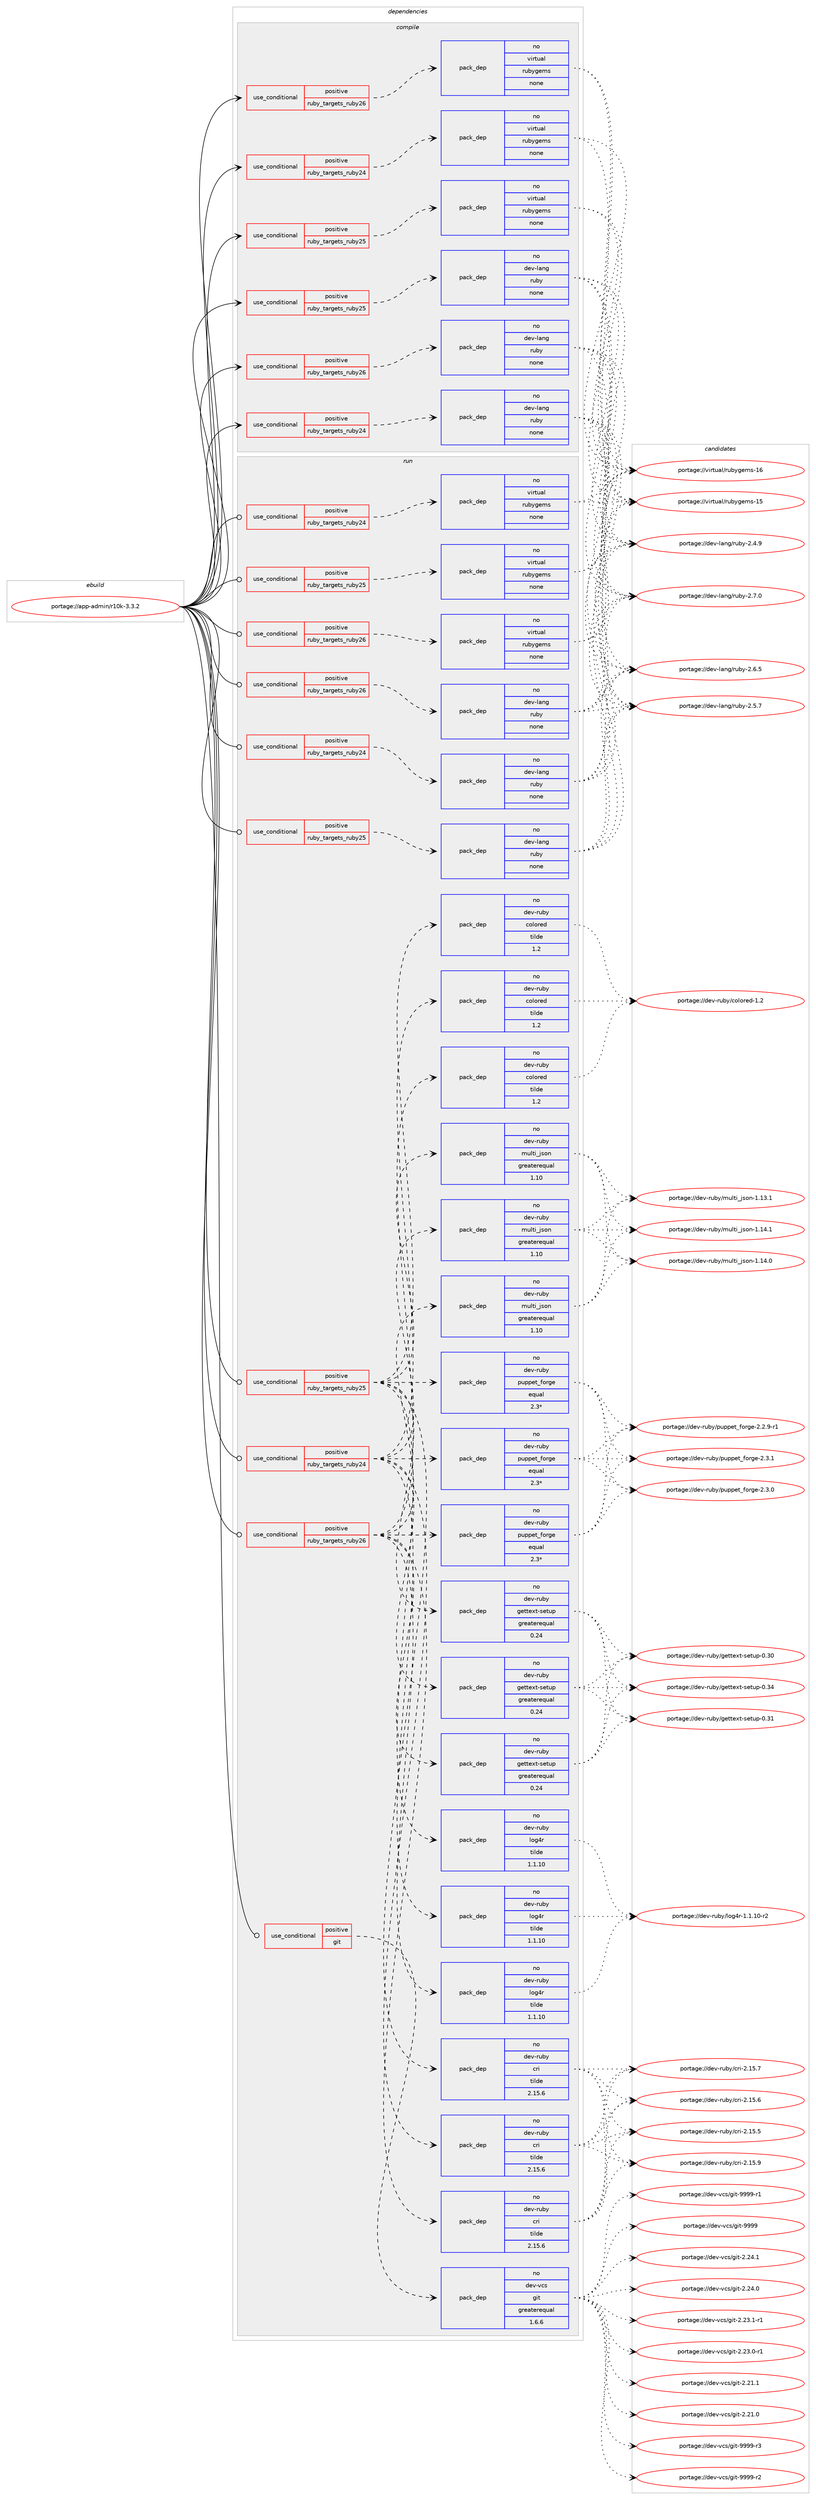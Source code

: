digraph prolog {

# *************
# Graph options
# *************

newrank=true;
concentrate=true;
compound=true;
graph [rankdir=LR,fontname=Helvetica,fontsize=10,ranksep=1.5];#, ranksep=2.5, nodesep=0.2];
edge  [arrowhead=vee];
node  [fontname=Helvetica,fontsize=10];

# **********
# The ebuild
# **********

subgraph cluster_leftcol {
color=gray;
label=<<i>ebuild</i>>;
id [label="portage://app-admin/r10k-3.3.2", color=red, width=4, href="../app-admin/r10k-3.3.2.svg"];
}

# ****************
# The dependencies
# ****************

subgraph cluster_midcol {
color=gray;
label=<<i>dependencies</i>>;
subgraph cluster_compile {
fillcolor="#eeeeee";
style=filled;
label=<<i>compile</i>>;
subgraph cond154391 {
dependency653136 [label=<<TABLE BORDER="0" CELLBORDER="1" CELLSPACING="0" CELLPADDING="4"><TR><TD ROWSPAN="3" CELLPADDING="10">use_conditional</TD></TR><TR><TD>positive</TD></TR><TR><TD>ruby_targets_ruby24</TD></TR></TABLE>>, shape=none, color=red];
subgraph pack490049 {
dependency653137 [label=<<TABLE BORDER="0" CELLBORDER="1" CELLSPACING="0" CELLPADDING="4" WIDTH="220"><TR><TD ROWSPAN="6" CELLPADDING="30">pack_dep</TD></TR><TR><TD WIDTH="110">no</TD></TR><TR><TD>dev-lang</TD></TR><TR><TD>ruby</TD></TR><TR><TD>none</TD></TR><TR><TD></TD></TR></TABLE>>, shape=none, color=blue];
}
dependency653136:e -> dependency653137:w [weight=20,style="dashed",arrowhead="vee"];
}
id:e -> dependency653136:w [weight=20,style="solid",arrowhead="vee"];
subgraph cond154392 {
dependency653138 [label=<<TABLE BORDER="0" CELLBORDER="1" CELLSPACING="0" CELLPADDING="4"><TR><TD ROWSPAN="3" CELLPADDING="10">use_conditional</TD></TR><TR><TD>positive</TD></TR><TR><TD>ruby_targets_ruby24</TD></TR></TABLE>>, shape=none, color=red];
subgraph pack490050 {
dependency653139 [label=<<TABLE BORDER="0" CELLBORDER="1" CELLSPACING="0" CELLPADDING="4" WIDTH="220"><TR><TD ROWSPAN="6" CELLPADDING="30">pack_dep</TD></TR><TR><TD WIDTH="110">no</TD></TR><TR><TD>virtual</TD></TR><TR><TD>rubygems</TD></TR><TR><TD>none</TD></TR><TR><TD></TD></TR></TABLE>>, shape=none, color=blue];
}
dependency653138:e -> dependency653139:w [weight=20,style="dashed",arrowhead="vee"];
}
id:e -> dependency653138:w [weight=20,style="solid",arrowhead="vee"];
subgraph cond154393 {
dependency653140 [label=<<TABLE BORDER="0" CELLBORDER="1" CELLSPACING="0" CELLPADDING="4"><TR><TD ROWSPAN="3" CELLPADDING="10">use_conditional</TD></TR><TR><TD>positive</TD></TR><TR><TD>ruby_targets_ruby25</TD></TR></TABLE>>, shape=none, color=red];
subgraph pack490051 {
dependency653141 [label=<<TABLE BORDER="0" CELLBORDER="1" CELLSPACING="0" CELLPADDING="4" WIDTH="220"><TR><TD ROWSPAN="6" CELLPADDING="30">pack_dep</TD></TR><TR><TD WIDTH="110">no</TD></TR><TR><TD>dev-lang</TD></TR><TR><TD>ruby</TD></TR><TR><TD>none</TD></TR><TR><TD></TD></TR></TABLE>>, shape=none, color=blue];
}
dependency653140:e -> dependency653141:w [weight=20,style="dashed",arrowhead="vee"];
}
id:e -> dependency653140:w [weight=20,style="solid",arrowhead="vee"];
subgraph cond154394 {
dependency653142 [label=<<TABLE BORDER="0" CELLBORDER="1" CELLSPACING="0" CELLPADDING="4"><TR><TD ROWSPAN="3" CELLPADDING="10">use_conditional</TD></TR><TR><TD>positive</TD></TR><TR><TD>ruby_targets_ruby25</TD></TR></TABLE>>, shape=none, color=red];
subgraph pack490052 {
dependency653143 [label=<<TABLE BORDER="0" CELLBORDER="1" CELLSPACING="0" CELLPADDING="4" WIDTH="220"><TR><TD ROWSPAN="6" CELLPADDING="30">pack_dep</TD></TR><TR><TD WIDTH="110">no</TD></TR><TR><TD>virtual</TD></TR><TR><TD>rubygems</TD></TR><TR><TD>none</TD></TR><TR><TD></TD></TR></TABLE>>, shape=none, color=blue];
}
dependency653142:e -> dependency653143:w [weight=20,style="dashed",arrowhead="vee"];
}
id:e -> dependency653142:w [weight=20,style="solid",arrowhead="vee"];
subgraph cond154395 {
dependency653144 [label=<<TABLE BORDER="0" CELLBORDER="1" CELLSPACING="0" CELLPADDING="4"><TR><TD ROWSPAN="3" CELLPADDING="10">use_conditional</TD></TR><TR><TD>positive</TD></TR><TR><TD>ruby_targets_ruby26</TD></TR></TABLE>>, shape=none, color=red];
subgraph pack490053 {
dependency653145 [label=<<TABLE BORDER="0" CELLBORDER="1" CELLSPACING="0" CELLPADDING="4" WIDTH="220"><TR><TD ROWSPAN="6" CELLPADDING="30">pack_dep</TD></TR><TR><TD WIDTH="110">no</TD></TR><TR><TD>dev-lang</TD></TR><TR><TD>ruby</TD></TR><TR><TD>none</TD></TR><TR><TD></TD></TR></TABLE>>, shape=none, color=blue];
}
dependency653144:e -> dependency653145:w [weight=20,style="dashed",arrowhead="vee"];
}
id:e -> dependency653144:w [weight=20,style="solid",arrowhead="vee"];
subgraph cond154396 {
dependency653146 [label=<<TABLE BORDER="0" CELLBORDER="1" CELLSPACING="0" CELLPADDING="4"><TR><TD ROWSPAN="3" CELLPADDING="10">use_conditional</TD></TR><TR><TD>positive</TD></TR><TR><TD>ruby_targets_ruby26</TD></TR></TABLE>>, shape=none, color=red];
subgraph pack490054 {
dependency653147 [label=<<TABLE BORDER="0" CELLBORDER="1" CELLSPACING="0" CELLPADDING="4" WIDTH="220"><TR><TD ROWSPAN="6" CELLPADDING="30">pack_dep</TD></TR><TR><TD WIDTH="110">no</TD></TR><TR><TD>virtual</TD></TR><TR><TD>rubygems</TD></TR><TR><TD>none</TD></TR><TR><TD></TD></TR></TABLE>>, shape=none, color=blue];
}
dependency653146:e -> dependency653147:w [weight=20,style="dashed",arrowhead="vee"];
}
id:e -> dependency653146:w [weight=20,style="solid",arrowhead="vee"];
}
subgraph cluster_compileandrun {
fillcolor="#eeeeee";
style=filled;
label=<<i>compile and run</i>>;
}
subgraph cluster_run {
fillcolor="#eeeeee";
style=filled;
label=<<i>run</i>>;
subgraph cond154397 {
dependency653148 [label=<<TABLE BORDER="0" CELLBORDER="1" CELLSPACING="0" CELLPADDING="4"><TR><TD ROWSPAN="3" CELLPADDING="10">use_conditional</TD></TR><TR><TD>positive</TD></TR><TR><TD>git</TD></TR></TABLE>>, shape=none, color=red];
subgraph pack490055 {
dependency653149 [label=<<TABLE BORDER="0" CELLBORDER="1" CELLSPACING="0" CELLPADDING="4" WIDTH="220"><TR><TD ROWSPAN="6" CELLPADDING="30">pack_dep</TD></TR><TR><TD WIDTH="110">no</TD></TR><TR><TD>dev-vcs</TD></TR><TR><TD>git</TD></TR><TR><TD>greaterequal</TD></TR><TR><TD>1.6.6</TD></TR></TABLE>>, shape=none, color=blue];
}
dependency653148:e -> dependency653149:w [weight=20,style="dashed",arrowhead="vee"];
}
id:e -> dependency653148:w [weight=20,style="solid",arrowhead="odot"];
subgraph cond154398 {
dependency653150 [label=<<TABLE BORDER="0" CELLBORDER="1" CELLSPACING="0" CELLPADDING="4"><TR><TD ROWSPAN="3" CELLPADDING="10">use_conditional</TD></TR><TR><TD>positive</TD></TR><TR><TD>ruby_targets_ruby24</TD></TR></TABLE>>, shape=none, color=red];
subgraph pack490056 {
dependency653151 [label=<<TABLE BORDER="0" CELLBORDER="1" CELLSPACING="0" CELLPADDING="4" WIDTH="220"><TR><TD ROWSPAN="6" CELLPADDING="30">pack_dep</TD></TR><TR><TD WIDTH="110">no</TD></TR><TR><TD>dev-lang</TD></TR><TR><TD>ruby</TD></TR><TR><TD>none</TD></TR><TR><TD></TD></TR></TABLE>>, shape=none, color=blue];
}
dependency653150:e -> dependency653151:w [weight=20,style="dashed",arrowhead="vee"];
}
id:e -> dependency653150:w [weight=20,style="solid",arrowhead="odot"];
subgraph cond154399 {
dependency653152 [label=<<TABLE BORDER="0" CELLBORDER="1" CELLSPACING="0" CELLPADDING="4"><TR><TD ROWSPAN="3" CELLPADDING="10">use_conditional</TD></TR><TR><TD>positive</TD></TR><TR><TD>ruby_targets_ruby24</TD></TR></TABLE>>, shape=none, color=red];
subgraph pack490057 {
dependency653153 [label=<<TABLE BORDER="0" CELLBORDER="1" CELLSPACING="0" CELLPADDING="4" WIDTH="220"><TR><TD ROWSPAN="6" CELLPADDING="30">pack_dep</TD></TR><TR><TD WIDTH="110">no</TD></TR><TR><TD>dev-ruby</TD></TR><TR><TD>colored</TD></TR><TR><TD>tilde</TD></TR><TR><TD>1.2</TD></TR></TABLE>>, shape=none, color=blue];
}
dependency653152:e -> dependency653153:w [weight=20,style="dashed",arrowhead="vee"];
subgraph pack490058 {
dependency653154 [label=<<TABLE BORDER="0" CELLBORDER="1" CELLSPACING="0" CELLPADDING="4" WIDTH="220"><TR><TD ROWSPAN="6" CELLPADDING="30">pack_dep</TD></TR><TR><TD WIDTH="110">no</TD></TR><TR><TD>dev-ruby</TD></TR><TR><TD>cri</TD></TR><TR><TD>tilde</TD></TR><TR><TD>2.15.6</TD></TR></TABLE>>, shape=none, color=blue];
}
dependency653152:e -> dependency653154:w [weight=20,style="dashed",arrowhead="vee"];
subgraph pack490059 {
dependency653155 [label=<<TABLE BORDER="0" CELLBORDER="1" CELLSPACING="0" CELLPADDING="4" WIDTH="220"><TR><TD ROWSPAN="6" CELLPADDING="30">pack_dep</TD></TR><TR><TD WIDTH="110">no</TD></TR><TR><TD>dev-ruby</TD></TR><TR><TD>gettext-setup</TD></TR><TR><TD>greaterequal</TD></TR><TR><TD>0.24</TD></TR></TABLE>>, shape=none, color=blue];
}
dependency653152:e -> dependency653155:w [weight=20,style="dashed",arrowhead="vee"];
subgraph pack490060 {
dependency653156 [label=<<TABLE BORDER="0" CELLBORDER="1" CELLSPACING="0" CELLPADDING="4" WIDTH="220"><TR><TD ROWSPAN="6" CELLPADDING="30">pack_dep</TD></TR><TR><TD WIDTH="110">no</TD></TR><TR><TD>dev-ruby</TD></TR><TR><TD>log4r</TD></TR><TR><TD>tilde</TD></TR><TR><TD>1.1.10</TD></TR></TABLE>>, shape=none, color=blue];
}
dependency653152:e -> dependency653156:w [weight=20,style="dashed",arrowhead="vee"];
subgraph pack490061 {
dependency653157 [label=<<TABLE BORDER="0" CELLBORDER="1" CELLSPACING="0" CELLPADDING="4" WIDTH="220"><TR><TD ROWSPAN="6" CELLPADDING="30">pack_dep</TD></TR><TR><TD WIDTH="110">no</TD></TR><TR><TD>dev-ruby</TD></TR><TR><TD>multi_json</TD></TR><TR><TD>greaterequal</TD></TR><TR><TD>1.10</TD></TR></TABLE>>, shape=none, color=blue];
}
dependency653152:e -> dependency653157:w [weight=20,style="dashed",arrowhead="vee"];
subgraph pack490062 {
dependency653158 [label=<<TABLE BORDER="0" CELLBORDER="1" CELLSPACING="0" CELLPADDING="4" WIDTH="220"><TR><TD ROWSPAN="6" CELLPADDING="30">pack_dep</TD></TR><TR><TD WIDTH="110">no</TD></TR><TR><TD>dev-ruby</TD></TR><TR><TD>puppet_forge</TD></TR><TR><TD>equal</TD></TR><TR><TD>2.3*</TD></TR></TABLE>>, shape=none, color=blue];
}
dependency653152:e -> dependency653158:w [weight=20,style="dashed",arrowhead="vee"];
}
id:e -> dependency653152:w [weight=20,style="solid",arrowhead="odot"];
subgraph cond154400 {
dependency653159 [label=<<TABLE BORDER="0" CELLBORDER="1" CELLSPACING="0" CELLPADDING="4"><TR><TD ROWSPAN="3" CELLPADDING="10">use_conditional</TD></TR><TR><TD>positive</TD></TR><TR><TD>ruby_targets_ruby24</TD></TR></TABLE>>, shape=none, color=red];
subgraph pack490063 {
dependency653160 [label=<<TABLE BORDER="0" CELLBORDER="1" CELLSPACING="0" CELLPADDING="4" WIDTH="220"><TR><TD ROWSPAN="6" CELLPADDING="30">pack_dep</TD></TR><TR><TD WIDTH="110">no</TD></TR><TR><TD>virtual</TD></TR><TR><TD>rubygems</TD></TR><TR><TD>none</TD></TR><TR><TD></TD></TR></TABLE>>, shape=none, color=blue];
}
dependency653159:e -> dependency653160:w [weight=20,style="dashed",arrowhead="vee"];
}
id:e -> dependency653159:w [weight=20,style="solid",arrowhead="odot"];
subgraph cond154401 {
dependency653161 [label=<<TABLE BORDER="0" CELLBORDER="1" CELLSPACING="0" CELLPADDING="4"><TR><TD ROWSPAN="3" CELLPADDING="10">use_conditional</TD></TR><TR><TD>positive</TD></TR><TR><TD>ruby_targets_ruby25</TD></TR></TABLE>>, shape=none, color=red];
subgraph pack490064 {
dependency653162 [label=<<TABLE BORDER="0" CELLBORDER="1" CELLSPACING="0" CELLPADDING="4" WIDTH="220"><TR><TD ROWSPAN="6" CELLPADDING="30">pack_dep</TD></TR><TR><TD WIDTH="110">no</TD></TR><TR><TD>dev-lang</TD></TR><TR><TD>ruby</TD></TR><TR><TD>none</TD></TR><TR><TD></TD></TR></TABLE>>, shape=none, color=blue];
}
dependency653161:e -> dependency653162:w [weight=20,style="dashed",arrowhead="vee"];
}
id:e -> dependency653161:w [weight=20,style="solid",arrowhead="odot"];
subgraph cond154402 {
dependency653163 [label=<<TABLE BORDER="0" CELLBORDER="1" CELLSPACING="0" CELLPADDING="4"><TR><TD ROWSPAN="3" CELLPADDING="10">use_conditional</TD></TR><TR><TD>positive</TD></TR><TR><TD>ruby_targets_ruby25</TD></TR></TABLE>>, shape=none, color=red];
subgraph pack490065 {
dependency653164 [label=<<TABLE BORDER="0" CELLBORDER="1" CELLSPACING="0" CELLPADDING="4" WIDTH="220"><TR><TD ROWSPAN="6" CELLPADDING="30">pack_dep</TD></TR><TR><TD WIDTH="110">no</TD></TR><TR><TD>dev-ruby</TD></TR><TR><TD>colored</TD></TR><TR><TD>tilde</TD></TR><TR><TD>1.2</TD></TR></TABLE>>, shape=none, color=blue];
}
dependency653163:e -> dependency653164:w [weight=20,style="dashed",arrowhead="vee"];
subgraph pack490066 {
dependency653165 [label=<<TABLE BORDER="0" CELLBORDER="1" CELLSPACING="0" CELLPADDING="4" WIDTH="220"><TR><TD ROWSPAN="6" CELLPADDING="30">pack_dep</TD></TR><TR><TD WIDTH="110">no</TD></TR><TR><TD>dev-ruby</TD></TR><TR><TD>cri</TD></TR><TR><TD>tilde</TD></TR><TR><TD>2.15.6</TD></TR></TABLE>>, shape=none, color=blue];
}
dependency653163:e -> dependency653165:w [weight=20,style="dashed",arrowhead="vee"];
subgraph pack490067 {
dependency653166 [label=<<TABLE BORDER="0" CELLBORDER="1" CELLSPACING="0" CELLPADDING="4" WIDTH="220"><TR><TD ROWSPAN="6" CELLPADDING="30">pack_dep</TD></TR><TR><TD WIDTH="110">no</TD></TR><TR><TD>dev-ruby</TD></TR><TR><TD>gettext-setup</TD></TR><TR><TD>greaterequal</TD></TR><TR><TD>0.24</TD></TR></TABLE>>, shape=none, color=blue];
}
dependency653163:e -> dependency653166:w [weight=20,style="dashed",arrowhead="vee"];
subgraph pack490068 {
dependency653167 [label=<<TABLE BORDER="0" CELLBORDER="1" CELLSPACING="0" CELLPADDING="4" WIDTH="220"><TR><TD ROWSPAN="6" CELLPADDING="30">pack_dep</TD></TR><TR><TD WIDTH="110">no</TD></TR><TR><TD>dev-ruby</TD></TR><TR><TD>log4r</TD></TR><TR><TD>tilde</TD></TR><TR><TD>1.1.10</TD></TR></TABLE>>, shape=none, color=blue];
}
dependency653163:e -> dependency653167:w [weight=20,style="dashed",arrowhead="vee"];
subgraph pack490069 {
dependency653168 [label=<<TABLE BORDER="0" CELLBORDER="1" CELLSPACING="0" CELLPADDING="4" WIDTH="220"><TR><TD ROWSPAN="6" CELLPADDING="30">pack_dep</TD></TR><TR><TD WIDTH="110">no</TD></TR><TR><TD>dev-ruby</TD></TR><TR><TD>multi_json</TD></TR><TR><TD>greaterequal</TD></TR><TR><TD>1.10</TD></TR></TABLE>>, shape=none, color=blue];
}
dependency653163:e -> dependency653168:w [weight=20,style="dashed",arrowhead="vee"];
subgraph pack490070 {
dependency653169 [label=<<TABLE BORDER="0" CELLBORDER="1" CELLSPACING="0" CELLPADDING="4" WIDTH="220"><TR><TD ROWSPAN="6" CELLPADDING="30">pack_dep</TD></TR><TR><TD WIDTH="110">no</TD></TR><TR><TD>dev-ruby</TD></TR><TR><TD>puppet_forge</TD></TR><TR><TD>equal</TD></TR><TR><TD>2.3*</TD></TR></TABLE>>, shape=none, color=blue];
}
dependency653163:e -> dependency653169:w [weight=20,style="dashed",arrowhead="vee"];
}
id:e -> dependency653163:w [weight=20,style="solid",arrowhead="odot"];
subgraph cond154403 {
dependency653170 [label=<<TABLE BORDER="0" CELLBORDER="1" CELLSPACING="0" CELLPADDING="4"><TR><TD ROWSPAN="3" CELLPADDING="10">use_conditional</TD></TR><TR><TD>positive</TD></TR><TR><TD>ruby_targets_ruby25</TD></TR></TABLE>>, shape=none, color=red];
subgraph pack490071 {
dependency653171 [label=<<TABLE BORDER="0" CELLBORDER="1" CELLSPACING="0" CELLPADDING="4" WIDTH="220"><TR><TD ROWSPAN="6" CELLPADDING="30">pack_dep</TD></TR><TR><TD WIDTH="110">no</TD></TR><TR><TD>virtual</TD></TR><TR><TD>rubygems</TD></TR><TR><TD>none</TD></TR><TR><TD></TD></TR></TABLE>>, shape=none, color=blue];
}
dependency653170:e -> dependency653171:w [weight=20,style="dashed",arrowhead="vee"];
}
id:e -> dependency653170:w [weight=20,style="solid",arrowhead="odot"];
subgraph cond154404 {
dependency653172 [label=<<TABLE BORDER="0" CELLBORDER="1" CELLSPACING="0" CELLPADDING="4"><TR><TD ROWSPAN="3" CELLPADDING="10">use_conditional</TD></TR><TR><TD>positive</TD></TR><TR><TD>ruby_targets_ruby26</TD></TR></TABLE>>, shape=none, color=red];
subgraph pack490072 {
dependency653173 [label=<<TABLE BORDER="0" CELLBORDER="1" CELLSPACING="0" CELLPADDING="4" WIDTH="220"><TR><TD ROWSPAN="6" CELLPADDING="30">pack_dep</TD></TR><TR><TD WIDTH="110">no</TD></TR><TR><TD>dev-lang</TD></TR><TR><TD>ruby</TD></TR><TR><TD>none</TD></TR><TR><TD></TD></TR></TABLE>>, shape=none, color=blue];
}
dependency653172:e -> dependency653173:w [weight=20,style="dashed",arrowhead="vee"];
}
id:e -> dependency653172:w [weight=20,style="solid",arrowhead="odot"];
subgraph cond154405 {
dependency653174 [label=<<TABLE BORDER="0" CELLBORDER="1" CELLSPACING="0" CELLPADDING="4"><TR><TD ROWSPAN="3" CELLPADDING="10">use_conditional</TD></TR><TR><TD>positive</TD></TR><TR><TD>ruby_targets_ruby26</TD></TR></TABLE>>, shape=none, color=red];
subgraph pack490073 {
dependency653175 [label=<<TABLE BORDER="0" CELLBORDER="1" CELLSPACING="0" CELLPADDING="4" WIDTH="220"><TR><TD ROWSPAN="6" CELLPADDING="30">pack_dep</TD></TR><TR><TD WIDTH="110">no</TD></TR><TR><TD>dev-ruby</TD></TR><TR><TD>colored</TD></TR><TR><TD>tilde</TD></TR><TR><TD>1.2</TD></TR></TABLE>>, shape=none, color=blue];
}
dependency653174:e -> dependency653175:w [weight=20,style="dashed",arrowhead="vee"];
subgraph pack490074 {
dependency653176 [label=<<TABLE BORDER="0" CELLBORDER="1" CELLSPACING="0" CELLPADDING="4" WIDTH="220"><TR><TD ROWSPAN="6" CELLPADDING="30">pack_dep</TD></TR><TR><TD WIDTH="110">no</TD></TR><TR><TD>dev-ruby</TD></TR><TR><TD>cri</TD></TR><TR><TD>tilde</TD></TR><TR><TD>2.15.6</TD></TR></TABLE>>, shape=none, color=blue];
}
dependency653174:e -> dependency653176:w [weight=20,style="dashed",arrowhead="vee"];
subgraph pack490075 {
dependency653177 [label=<<TABLE BORDER="0" CELLBORDER="1" CELLSPACING="0" CELLPADDING="4" WIDTH="220"><TR><TD ROWSPAN="6" CELLPADDING="30">pack_dep</TD></TR><TR><TD WIDTH="110">no</TD></TR><TR><TD>dev-ruby</TD></TR><TR><TD>gettext-setup</TD></TR><TR><TD>greaterequal</TD></TR><TR><TD>0.24</TD></TR></TABLE>>, shape=none, color=blue];
}
dependency653174:e -> dependency653177:w [weight=20,style="dashed",arrowhead="vee"];
subgraph pack490076 {
dependency653178 [label=<<TABLE BORDER="0" CELLBORDER="1" CELLSPACING="0" CELLPADDING="4" WIDTH="220"><TR><TD ROWSPAN="6" CELLPADDING="30">pack_dep</TD></TR><TR><TD WIDTH="110">no</TD></TR><TR><TD>dev-ruby</TD></TR><TR><TD>log4r</TD></TR><TR><TD>tilde</TD></TR><TR><TD>1.1.10</TD></TR></TABLE>>, shape=none, color=blue];
}
dependency653174:e -> dependency653178:w [weight=20,style="dashed",arrowhead="vee"];
subgraph pack490077 {
dependency653179 [label=<<TABLE BORDER="0" CELLBORDER="1" CELLSPACING="0" CELLPADDING="4" WIDTH="220"><TR><TD ROWSPAN="6" CELLPADDING="30">pack_dep</TD></TR><TR><TD WIDTH="110">no</TD></TR><TR><TD>dev-ruby</TD></TR><TR><TD>multi_json</TD></TR><TR><TD>greaterequal</TD></TR><TR><TD>1.10</TD></TR></TABLE>>, shape=none, color=blue];
}
dependency653174:e -> dependency653179:w [weight=20,style="dashed",arrowhead="vee"];
subgraph pack490078 {
dependency653180 [label=<<TABLE BORDER="0" CELLBORDER="1" CELLSPACING="0" CELLPADDING="4" WIDTH="220"><TR><TD ROWSPAN="6" CELLPADDING="30">pack_dep</TD></TR><TR><TD WIDTH="110">no</TD></TR><TR><TD>dev-ruby</TD></TR><TR><TD>puppet_forge</TD></TR><TR><TD>equal</TD></TR><TR><TD>2.3*</TD></TR></TABLE>>, shape=none, color=blue];
}
dependency653174:e -> dependency653180:w [weight=20,style="dashed",arrowhead="vee"];
}
id:e -> dependency653174:w [weight=20,style="solid",arrowhead="odot"];
subgraph cond154406 {
dependency653181 [label=<<TABLE BORDER="0" CELLBORDER="1" CELLSPACING="0" CELLPADDING="4"><TR><TD ROWSPAN="3" CELLPADDING="10">use_conditional</TD></TR><TR><TD>positive</TD></TR><TR><TD>ruby_targets_ruby26</TD></TR></TABLE>>, shape=none, color=red];
subgraph pack490079 {
dependency653182 [label=<<TABLE BORDER="0" CELLBORDER="1" CELLSPACING="0" CELLPADDING="4" WIDTH="220"><TR><TD ROWSPAN="6" CELLPADDING="30">pack_dep</TD></TR><TR><TD WIDTH="110">no</TD></TR><TR><TD>virtual</TD></TR><TR><TD>rubygems</TD></TR><TR><TD>none</TD></TR><TR><TD></TD></TR></TABLE>>, shape=none, color=blue];
}
dependency653181:e -> dependency653182:w [weight=20,style="dashed",arrowhead="vee"];
}
id:e -> dependency653181:w [weight=20,style="solid",arrowhead="odot"];
}
}

# **************
# The candidates
# **************

subgraph cluster_choices {
rank=same;
color=gray;
label=<<i>candidates</i>>;

subgraph choice490049 {
color=black;
nodesep=1;
choice10010111845108971101034711411798121455046554648 [label="portage://dev-lang/ruby-2.7.0", color=red, width=4,href="../dev-lang/ruby-2.7.0.svg"];
choice10010111845108971101034711411798121455046544653 [label="portage://dev-lang/ruby-2.6.5", color=red, width=4,href="../dev-lang/ruby-2.6.5.svg"];
choice10010111845108971101034711411798121455046534655 [label="portage://dev-lang/ruby-2.5.7", color=red, width=4,href="../dev-lang/ruby-2.5.7.svg"];
choice10010111845108971101034711411798121455046524657 [label="portage://dev-lang/ruby-2.4.9", color=red, width=4,href="../dev-lang/ruby-2.4.9.svg"];
dependency653137:e -> choice10010111845108971101034711411798121455046554648:w [style=dotted,weight="100"];
dependency653137:e -> choice10010111845108971101034711411798121455046544653:w [style=dotted,weight="100"];
dependency653137:e -> choice10010111845108971101034711411798121455046534655:w [style=dotted,weight="100"];
dependency653137:e -> choice10010111845108971101034711411798121455046524657:w [style=dotted,weight="100"];
}
subgraph choice490050 {
color=black;
nodesep=1;
choice118105114116117971084711411798121103101109115454954 [label="portage://virtual/rubygems-16", color=red, width=4,href="../virtual/rubygems-16.svg"];
choice118105114116117971084711411798121103101109115454953 [label="portage://virtual/rubygems-15", color=red, width=4,href="../virtual/rubygems-15.svg"];
dependency653139:e -> choice118105114116117971084711411798121103101109115454954:w [style=dotted,weight="100"];
dependency653139:e -> choice118105114116117971084711411798121103101109115454953:w [style=dotted,weight="100"];
}
subgraph choice490051 {
color=black;
nodesep=1;
choice10010111845108971101034711411798121455046554648 [label="portage://dev-lang/ruby-2.7.0", color=red, width=4,href="../dev-lang/ruby-2.7.0.svg"];
choice10010111845108971101034711411798121455046544653 [label="portage://dev-lang/ruby-2.6.5", color=red, width=4,href="../dev-lang/ruby-2.6.5.svg"];
choice10010111845108971101034711411798121455046534655 [label="portage://dev-lang/ruby-2.5.7", color=red, width=4,href="../dev-lang/ruby-2.5.7.svg"];
choice10010111845108971101034711411798121455046524657 [label="portage://dev-lang/ruby-2.4.9", color=red, width=4,href="../dev-lang/ruby-2.4.9.svg"];
dependency653141:e -> choice10010111845108971101034711411798121455046554648:w [style=dotted,weight="100"];
dependency653141:e -> choice10010111845108971101034711411798121455046544653:w [style=dotted,weight="100"];
dependency653141:e -> choice10010111845108971101034711411798121455046534655:w [style=dotted,weight="100"];
dependency653141:e -> choice10010111845108971101034711411798121455046524657:w [style=dotted,weight="100"];
}
subgraph choice490052 {
color=black;
nodesep=1;
choice118105114116117971084711411798121103101109115454954 [label="portage://virtual/rubygems-16", color=red, width=4,href="../virtual/rubygems-16.svg"];
choice118105114116117971084711411798121103101109115454953 [label="portage://virtual/rubygems-15", color=red, width=4,href="../virtual/rubygems-15.svg"];
dependency653143:e -> choice118105114116117971084711411798121103101109115454954:w [style=dotted,weight="100"];
dependency653143:e -> choice118105114116117971084711411798121103101109115454953:w [style=dotted,weight="100"];
}
subgraph choice490053 {
color=black;
nodesep=1;
choice10010111845108971101034711411798121455046554648 [label="portage://dev-lang/ruby-2.7.0", color=red, width=4,href="../dev-lang/ruby-2.7.0.svg"];
choice10010111845108971101034711411798121455046544653 [label="portage://dev-lang/ruby-2.6.5", color=red, width=4,href="../dev-lang/ruby-2.6.5.svg"];
choice10010111845108971101034711411798121455046534655 [label="portage://dev-lang/ruby-2.5.7", color=red, width=4,href="../dev-lang/ruby-2.5.7.svg"];
choice10010111845108971101034711411798121455046524657 [label="portage://dev-lang/ruby-2.4.9", color=red, width=4,href="../dev-lang/ruby-2.4.9.svg"];
dependency653145:e -> choice10010111845108971101034711411798121455046554648:w [style=dotted,weight="100"];
dependency653145:e -> choice10010111845108971101034711411798121455046544653:w [style=dotted,weight="100"];
dependency653145:e -> choice10010111845108971101034711411798121455046534655:w [style=dotted,weight="100"];
dependency653145:e -> choice10010111845108971101034711411798121455046524657:w [style=dotted,weight="100"];
}
subgraph choice490054 {
color=black;
nodesep=1;
choice118105114116117971084711411798121103101109115454954 [label="portage://virtual/rubygems-16", color=red, width=4,href="../virtual/rubygems-16.svg"];
choice118105114116117971084711411798121103101109115454953 [label="portage://virtual/rubygems-15", color=red, width=4,href="../virtual/rubygems-15.svg"];
dependency653147:e -> choice118105114116117971084711411798121103101109115454954:w [style=dotted,weight="100"];
dependency653147:e -> choice118105114116117971084711411798121103101109115454953:w [style=dotted,weight="100"];
}
subgraph choice490055 {
color=black;
nodesep=1;
choice10010111845118991154710310511645575757574511451 [label="portage://dev-vcs/git-9999-r3", color=red, width=4,href="../dev-vcs/git-9999-r3.svg"];
choice10010111845118991154710310511645575757574511450 [label="portage://dev-vcs/git-9999-r2", color=red, width=4,href="../dev-vcs/git-9999-r2.svg"];
choice10010111845118991154710310511645575757574511449 [label="portage://dev-vcs/git-9999-r1", color=red, width=4,href="../dev-vcs/git-9999-r1.svg"];
choice1001011184511899115471031051164557575757 [label="portage://dev-vcs/git-9999", color=red, width=4,href="../dev-vcs/git-9999.svg"];
choice10010111845118991154710310511645504650524649 [label="portage://dev-vcs/git-2.24.1", color=red, width=4,href="../dev-vcs/git-2.24.1.svg"];
choice10010111845118991154710310511645504650524648 [label="portage://dev-vcs/git-2.24.0", color=red, width=4,href="../dev-vcs/git-2.24.0.svg"];
choice100101118451189911547103105116455046505146494511449 [label="portage://dev-vcs/git-2.23.1-r1", color=red, width=4,href="../dev-vcs/git-2.23.1-r1.svg"];
choice100101118451189911547103105116455046505146484511449 [label="portage://dev-vcs/git-2.23.0-r1", color=red, width=4,href="../dev-vcs/git-2.23.0-r1.svg"];
choice10010111845118991154710310511645504650494649 [label="portage://dev-vcs/git-2.21.1", color=red, width=4,href="../dev-vcs/git-2.21.1.svg"];
choice10010111845118991154710310511645504650494648 [label="portage://dev-vcs/git-2.21.0", color=red, width=4,href="../dev-vcs/git-2.21.0.svg"];
dependency653149:e -> choice10010111845118991154710310511645575757574511451:w [style=dotted,weight="100"];
dependency653149:e -> choice10010111845118991154710310511645575757574511450:w [style=dotted,weight="100"];
dependency653149:e -> choice10010111845118991154710310511645575757574511449:w [style=dotted,weight="100"];
dependency653149:e -> choice1001011184511899115471031051164557575757:w [style=dotted,weight="100"];
dependency653149:e -> choice10010111845118991154710310511645504650524649:w [style=dotted,weight="100"];
dependency653149:e -> choice10010111845118991154710310511645504650524648:w [style=dotted,weight="100"];
dependency653149:e -> choice100101118451189911547103105116455046505146494511449:w [style=dotted,weight="100"];
dependency653149:e -> choice100101118451189911547103105116455046505146484511449:w [style=dotted,weight="100"];
dependency653149:e -> choice10010111845118991154710310511645504650494649:w [style=dotted,weight="100"];
dependency653149:e -> choice10010111845118991154710310511645504650494648:w [style=dotted,weight="100"];
}
subgraph choice490056 {
color=black;
nodesep=1;
choice10010111845108971101034711411798121455046554648 [label="portage://dev-lang/ruby-2.7.0", color=red, width=4,href="../dev-lang/ruby-2.7.0.svg"];
choice10010111845108971101034711411798121455046544653 [label="portage://dev-lang/ruby-2.6.5", color=red, width=4,href="../dev-lang/ruby-2.6.5.svg"];
choice10010111845108971101034711411798121455046534655 [label="portage://dev-lang/ruby-2.5.7", color=red, width=4,href="../dev-lang/ruby-2.5.7.svg"];
choice10010111845108971101034711411798121455046524657 [label="portage://dev-lang/ruby-2.4.9", color=red, width=4,href="../dev-lang/ruby-2.4.9.svg"];
dependency653151:e -> choice10010111845108971101034711411798121455046554648:w [style=dotted,weight="100"];
dependency653151:e -> choice10010111845108971101034711411798121455046544653:w [style=dotted,weight="100"];
dependency653151:e -> choice10010111845108971101034711411798121455046534655:w [style=dotted,weight="100"];
dependency653151:e -> choice10010111845108971101034711411798121455046524657:w [style=dotted,weight="100"];
}
subgraph choice490057 {
color=black;
nodesep=1;
choice1001011184511411798121479911110811111410110045494650 [label="portage://dev-ruby/colored-1.2", color=red, width=4,href="../dev-ruby/colored-1.2.svg"];
dependency653153:e -> choice1001011184511411798121479911110811111410110045494650:w [style=dotted,weight="100"];
}
subgraph choice490058 {
color=black;
nodesep=1;
choice1001011184511411798121479911410545504649534657 [label="portage://dev-ruby/cri-2.15.9", color=red, width=4,href="../dev-ruby/cri-2.15.9.svg"];
choice1001011184511411798121479911410545504649534655 [label="portage://dev-ruby/cri-2.15.7", color=red, width=4,href="../dev-ruby/cri-2.15.7.svg"];
choice1001011184511411798121479911410545504649534654 [label="portage://dev-ruby/cri-2.15.6", color=red, width=4,href="../dev-ruby/cri-2.15.6.svg"];
choice1001011184511411798121479911410545504649534653 [label="portage://dev-ruby/cri-2.15.5", color=red, width=4,href="../dev-ruby/cri-2.15.5.svg"];
dependency653154:e -> choice1001011184511411798121479911410545504649534657:w [style=dotted,weight="100"];
dependency653154:e -> choice1001011184511411798121479911410545504649534655:w [style=dotted,weight="100"];
dependency653154:e -> choice1001011184511411798121479911410545504649534654:w [style=dotted,weight="100"];
dependency653154:e -> choice1001011184511411798121479911410545504649534653:w [style=dotted,weight="100"];
}
subgraph choice490059 {
color=black;
nodesep=1;
choice100101118451141179812147103101116116101120116451151011161171124548465152 [label="portage://dev-ruby/gettext-setup-0.34", color=red, width=4,href="../dev-ruby/gettext-setup-0.34.svg"];
choice100101118451141179812147103101116116101120116451151011161171124548465149 [label="portage://dev-ruby/gettext-setup-0.31", color=red, width=4,href="../dev-ruby/gettext-setup-0.31.svg"];
choice100101118451141179812147103101116116101120116451151011161171124548465148 [label="portage://dev-ruby/gettext-setup-0.30", color=red, width=4,href="../dev-ruby/gettext-setup-0.30.svg"];
dependency653155:e -> choice100101118451141179812147103101116116101120116451151011161171124548465152:w [style=dotted,weight="100"];
dependency653155:e -> choice100101118451141179812147103101116116101120116451151011161171124548465149:w [style=dotted,weight="100"];
dependency653155:e -> choice100101118451141179812147103101116116101120116451151011161171124548465148:w [style=dotted,weight="100"];
}
subgraph choice490060 {
color=black;
nodesep=1;
choice10010111845114117981214710811110352114454946494649484511450 [label="portage://dev-ruby/log4r-1.1.10-r2", color=red, width=4,href="../dev-ruby/log4r-1.1.10-r2.svg"];
dependency653156:e -> choice10010111845114117981214710811110352114454946494649484511450:w [style=dotted,weight="100"];
}
subgraph choice490061 {
color=black;
nodesep=1;
choice1001011184511411798121471091171081161059510611511111045494649524649 [label="portage://dev-ruby/multi_json-1.14.1", color=red, width=4,href="../dev-ruby/multi_json-1.14.1.svg"];
choice1001011184511411798121471091171081161059510611511111045494649524648 [label="portage://dev-ruby/multi_json-1.14.0", color=red, width=4,href="../dev-ruby/multi_json-1.14.0.svg"];
choice1001011184511411798121471091171081161059510611511111045494649514649 [label="portage://dev-ruby/multi_json-1.13.1", color=red, width=4,href="../dev-ruby/multi_json-1.13.1.svg"];
dependency653157:e -> choice1001011184511411798121471091171081161059510611511111045494649524649:w [style=dotted,weight="100"];
dependency653157:e -> choice1001011184511411798121471091171081161059510611511111045494649524648:w [style=dotted,weight="100"];
dependency653157:e -> choice1001011184511411798121471091171081161059510611511111045494649514649:w [style=dotted,weight="100"];
}
subgraph choice490062 {
color=black;
nodesep=1;
choice10010111845114117981214711211711211210111695102111114103101455046514649 [label="portage://dev-ruby/puppet_forge-2.3.1", color=red, width=4,href="../dev-ruby/puppet_forge-2.3.1.svg"];
choice10010111845114117981214711211711211210111695102111114103101455046514648 [label="portage://dev-ruby/puppet_forge-2.3.0", color=red, width=4,href="../dev-ruby/puppet_forge-2.3.0.svg"];
choice100101118451141179812147112117112112101116951021111141031014550465046574511449 [label="portage://dev-ruby/puppet_forge-2.2.9-r1", color=red, width=4,href="../dev-ruby/puppet_forge-2.2.9-r1.svg"];
dependency653158:e -> choice10010111845114117981214711211711211210111695102111114103101455046514649:w [style=dotted,weight="100"];
dependency653158:e -> choice10010111845114117981214711211711211210111695102111114103101455046514648:w [style=dotted,weight="100"];
dependency653158:e -> choice100101118451141179812147112117112112101116951021111141031014550465046574511449:w [style=dotted,weight="100"];
}
subgraph choice490063 {
color=black;
nodesep=1;
choice118105114116117971084711411798121103101109115454954 [label="portage://virtual/rubygems-16", color=red, width=4,href="../virtual/rubygems-16.svg"];
choice118105114116117971084711411798121103101109115454953 [label="portage://virtual/rubygems-15", color=red, width=4,href="../virtual/rubygems-15.svg"];
dependency653160:e -> choice118105114116117971084711411798121103101109115454954:w [style=dotted,weight="100"];
dependency653160:e -> choice118105114116117971084711411798121103101109115454953:w [style=dotted,weight="100"];
}
subgraph choice490064 {
color=black;
nodesep=1;
choice10010111845108971101034711411798121455046554648 [label="portage://dev-lang/ruby-2.7.0", color=red, width=4,href="../dev-lang/ruby-2.7.0.svg"];
choice10010111845108971101034711411798121455046544653 [label="portage://dev-lang/ruby-2.6.5", color=red, width=4,href="../dev-lang/ruby-2.6.5.svg"];
choice10010111845108971101034711411798121455046534655 [label="portage://dev-lang/ruby-2.5.7", color=red, width=4,href="../dev-lang/ruby-2.5.7.svg"];
choice10010111845108971101034711411798121455046524657 [label="portage://dev-lang/ruby-2.4.9", color=red, width=4,href="../dev-lang/ruby-2.4.9.svg"];
dependency653162:e -> choice10010111845108971101034711411798121455046554648:w [style=dotted,weight="100"];
dependency653162:e -> choice10010111845108971101034711411798121455046544653:w [style=dotted,weight="100"];
dependency653162:e -> choice10010111845108971101034711411798121455046534655:w [style=dotted,weight="100"];
dependency653162:e -> choice10010111845108971101034711411798121455046524657:w [style=dotted,weight="100"];
}
subgraph choice490065 {
color=black;
nodesep=1;
choice1001011184511411798121479911110811111410110045494650 [label="portage://dev-ruby/colored-1.2", color=red, width=4,href="../dev-ruby/colored-1.2.svg"];
dependency653164:e -> choice1001011184511411798121479911110811111410110045494650:w [style=dotted,weight="100"];
}
subgraph choice490066 {
color=black;
nodesep=1;
choice1001011184511411798121479911410545504649534657 [label="portage://dev-ruby/cri-2.15.9", color=red, width=4,href="../dev-ruby/cri-2.15.9.svg"];
choice1001011184511411798121479911410545504649534655 [label="portage://dev-ruby/cri-2.15.7", color=red, width=4,href="../dev-ruby/cri-2.15.7.svg"];
choice1001011184511411798121479911410545504649534654 [label="portage://dev-ruby/cri-2.15.6", color=red, width=4,href="../dev-ruby/cri-2.15.6.svg"];
choice1001011184511411798121479911410545504649534653 [label="portage://dev-ruby/cri-2.15.5", color=red, width=4,href="../dev-ruby/cri-2.15.5.svg"];
dependency653165:e -> choice1001011184511411798121479911410545504649534657:w [style=dotted,weight="100"];
dependency653165:e -> choice1001011184511411798121479911410545504649534655:w [style=dotted,weight="100"];
dependency653165:e -> choice1001011184511411798121479911410545504649534654:w [style=dotted,weight="100"];
dependency653165:e -> choice1001011184511411798121479911410545504649534653:w [style=dotted,weight="100"];
}
subgraph choice490067 {
color=black;
nodesep=1;
choice100101118451141179812147103101116116101120116451151011161171124548465152 [label="portage://dev-ruby/gettext-setup-0.34", color=red, width=4,href="../dev-ruby/gettext-setup-0.34.svg"];
choice100101118451141179812147103101116116101120116451151011161171124548465149 [label="portage://dev-ruby/gettext-setup-0.31", color=red, width=4,href="../dev-ruby/gettext-setup-0.31.svg"];
choice100101118451141179812147103101116116101120116451151011161171124548465148 [label="portage://dev-ruby/gettext-setup-0.30", color=red, width=4,href="../dev-ruby/gettext-setup-0.30.svg"];
dependency653166:e -> choice100101118451141179812147103101116116101120116451151011161171124548465152:w [style=dotted,weight="100"];
dependency653166:e -> choice100101118451141179812147103101116116101120116451151011161171124548465149:w [style=dotted,weight="100"];
dependency653166:e -> choice100101118451141179812147103101116116101120116451151011161171124548465148:w [style=dotted,weight="100"];
}
subgraph choice490068 {
color=black;
nodesep=1;
choice10010111845114117981214710811110352114454946494649484511450 [label="portage://dev-ruby/log4r-1.1.10-r2", color=red, width=4,href="../dev-ruby/log4r-1.1.10-r2.svg"];
dependency653167:e -> choice10010111845114117981214710811110352114454946494649484511450:w [style=dotted,weight="100"];
}
subgraph choice490069 {
color=black;
nodesep=1;
choice1001011184511411798121471091171081161059510611511111045494649524649 [label="portage://dev-ruby/multi_json-1.14.1", color=red, width=4,href="../dev-ruby/multi_json-1.14.1.svg"];
choice1001011184511411798121471091171081161059510611511111045494649524648 [label="portage://dev-ruby/multi_json-1.14.0", color=red, width=4,href="../dev-ruby/multi_json-1.14.0.svg"];
choice1001011184511411798121471091171081161059510611511111045494649514649 [label="portage://dev-ruby/multi_json-1.13.1", color=red, width=4,href="../dev-ruby/multi_json-1.13.1.svg"];
dependency653168:e -> choice1001011184511411798121471091171081161059510611511111045494649524649:w [style=dotted,weight="100"];
dependency653168:e -> choice1001011184511411798121471091171081161059510611511111045494649524648:w [style=dotted,weight="100"];
dependency653168:e -> choice1001011184511411798121471091171081161059510611511111045494649514649:w [style=dotted,weight="100"];
}
subgraph choice490070 {
color=black;
nodesep=1;
choice10010111845114117981214711211711211210111695102111114103101455046514649 [label="portage://dev-ruby/puppet_forge-2.3.1", color=red, width=4,href="../dev-ruby/puppet_forge-2.3.1.svg"];
choice10010111845114117981214711211711211210111695102111114103101455046514648 [label="portage://dev-ruby/puppet_forge-2.3.0", color=red, width=4,href="../dev-ruby/puppet_forge-2.3.0.svg"];
choice100101118451141179812147112117112112101116951021111141031014550465046574511449 [label="portage://dev-ruby/puppet_forge-2.2.9-r1", color=red, width=4,href="../dev-ruby/puppet_forge-2.2.9-r1.svg"];
dependency653169:e -> choice10010111845114117981214711211711211210111695102111114103101455046514649:w [style=dotted,weight="100"];
dependency653169:e -> choice10010111845114117981214711211711211210111695102111114103101455046514648:w [style=dotted,weight="100"];
dependency653169:e -> choice100101118451141179812147112117112112101116951021111141031014550465046574511449:w [style=dotted,weight="100"];
}
subgraph choice490071 {
color=black;
nodesep=1;
choice118105114116117971084711411798121103101109115454954 [label="portage://virtual/rubygems-16", color=red, width=4,href="../virtual/rubygems-16.svg"];
choice118105114116117971084711411798121103101109115454953 [label="portage://virtual/rubygems-15", color=red, width=4,href="../virtual/rubygems-15.svg"];
dependency653171:e -> choice118105114116117971084711411798121103101109115454954:w [style=dotted,weight="100"];
dependency653171:e -> choice118105114116117971084711411798121103101109115454953:w [style=dotted,weight="100"];
}
subgraph choice490072 {
color=black;
nodesep=1;
choice10010111845108971101034711411798121455046554648 [label="portage://dev-lang/ruby-2.7.0", color=red, width=4,href="../dev-lang/ruby-2.7.0.svg"];
choice10010111845108971101034711411798121455046544653 [label="portage://dev-lang/ruby-2.6.5", color=red, width=4,href="../dev-lang/ruby-2.6.5.svg"];
choice10010111845108971101034711411798121455046534655 [label="portage://dev-lang/ruby-2.5.7", color=red, width=4,href="../dev-lang/ruby-2.5.7.svg"];
choice10010111845108971101034711411798121455046524657 [label="portage://dev-lang/ruby-2.4.9", color=red, width=4,href="../dev-lang/ruby-2.4.9.svg"];
dependency653173:e -> choice10010111845108971101034711411798121455046554648:w [style=dotted,weight="100"];
dependency653173:e -> choice10010111845108971101034711411798121455046544653:w [style=dotted,weight="100"];
dependency653173:e -> choice10010111845108971101034711411798121455046534655:w [style=dotted,weight="100"];
dependency653173:e -> choice10010111845108971101034711411798121455046524657:w [style=dotted,weight="100"];
}
subgraph choice490073 {
color=black;
nodesep=1;
choice1001011184511411798121479911110811111410110045494650 [label="portage://dev-ruby/colored-1.2", color=red, width=4,href="../dev-ruby/colored-1.2.svg"];
dependency653175:e -> choice1001011184511411798121479911110811111410110045494650:w [style=dotted,weight="100"];
}
subgraph choice490074 {
color=black;
nodesep=1;
choice1001011184511411798121479911410545504649534657 [label="portage://dev-ruby/cri-2.15.9", color=red, width=4,href="../dev-ruby/cri-2.15.9.svg"];
choice1001011184511411798121479911410545504649534655 [label="portage://dev-ruby/cri-2.15.7", color=red, width=4,href="../dev-ruby/cri-2.15.7.svg"];
choice1001011184511411798121479911410545504649534654 [label="portage://dev-ruby/cri-2.15.6", color=red, width=4,href="../dev-ruby/cri-2.15.6.svg"];
choice1001011184511411798121479911410545504649534653 [label="portage://dev-ruby/cri-2.15.5", color=red, width=4,href="../dev-ruby/cri-2.15.5.svg"];
dependency653176:e -> choice1001011184511411798121479911410545504649534657:w [style=dotted,weight="100"];
dependency653176:e -> choice1001011184511411798121479911410545504649534655:w [style=dotted,weight="100"];
dependency653176:e -> choice1001011184511411798121479911410545504649534654:w [style=dotted,weight="100"];
dependency653176:e -> choice1001011184511411798121479911410545504649534653:w [style=dotted,weight="100"];
}
subgraph choice490075 {
color=black;
nodesep=1;
choice100101118451141179812147103101116116101120116451151011161171124548465152 [label="portage://dev-ruby/gettext-setup-0.34", color=red, width=4,href="../dev-ruby/gettext-setup-0.34.svg"];
choice100101118451141179812147103101116116101120116451151011161171124548465149 [label="portage://dev-ruby/gettext-setup-0.31", color=red, width=4,href="../dev-ruby/gettext-setup-0.31.svg"];
choice100101118451141179812147103101116116101120116451151011161171124548465148 [label="portage://dev-ruby/gettext-setup-0.30", color=red, width=4,href="../dev-ruby/gettext-setup-0.30.svg"];
dependency653177:e -> choice100101118451141179812147103101116116101120116451151011161171124548465152:w [style=dotted,weight="100"];
dependency653177:e -> choice100101118451141179812147103101116116101120116451151011161171124548465149:w [style=dotted,weight="100"];
dependency653177:e -> choice100101118451141179812147103101116116101120116451151011161171124548465148:w [style=dotted,weight="100"];
}
subgraph choice490076 {
color=black;
nodesep=1;
choice10010111845114117981214710811110352114454946494649484511450 [label="portage://dev-ruby/log4r-1.1.10-r2", color=red, width=4,href="../dev-ruby/log4r-1.1.10-r2.svg"];
dependency653178:e -> choice10010111845114117981214710811110352114454946494649484511450:w [style=dotted,weight="100"];
}
subgraph choice490077 {
color=black;
nodesep=1;
choice1001011184511411798121471091171081161059510611511111045494649524649 [label="portage://dev-ruby/multi_json-1.14.1", color=red, width=4,href="../dev-ruby/multi_json-1.14.1.svg"];
choice1001011184511411798121471091171081161059510611511111045494649524648 [label="portage://dev-ruby/multi_json-1.14.0", color=red, width=4,href="../dev-ruby/multi_json-1.14.0.svg"];
choice1001011184511411798121471091171081161059510611511111045494649514649 [label="portage://dev-ruby/multi_json-1.13.1", color=red, width=4,href="../dev-ruby/multi_json-1.13.1.svg"];
dependency653179:e -> choice1001011184511411798121471091171081161059510611511111045494649524649:w [style=dotted,weight="100"];
dependency653179:e -> choice1001011184511411798121471091171081161059510611511111045494649524648:w [style=dotted,weight="100"];
dependency653179:e -> choice1001011184511411798121471091171081161059510611511111045494649514649:w [style=dotted,weight="100"];
}
subgraph choice490078 {
color=black;
nodesep=1;
choice10010111845114117981214711211711211210111695102111114103101455046514649 [label="portage://dev-ruby/puppet_forge-2.3.1", color=red, width=4,href="../dev-ruby/puppet_forge-2.3.1.svg"];
choice10010111845114117981214711211711211210111695102111114103101455046514648 [label="portage://dev-ruby/puppet_forge-2.3.0", color=red, width=4,href="../dev-ruby/puppet_forge-2.3.0.svg"];
choice100101118451141179812147112117112112101116951021111141031014550465046574511449 [label="portage://dev-ruby/puppet_forge-2.2.9-r1", color=red, width=4,href="../dev-ruby/puppet_forge-2.2.9-r1.svg"];
dependency653180:e -> choice10010111845114117981214711211711211210111695102111114103101455046514649:w [style=dotted,weight="100"];
dependency653180:e -> choice10010111845114117981214711211711211210111695102111114103101455046514648:w [style=dotted,weight="100"];
dependency653180:e -> choice100101118451141179812147112117112112101116951021111141031014550465046574511449:w [style=dotted,weight="100"];
}
subgraph choice490079 {
color=black;
nodesep=1;
choice118105114116117971084711411798121103101109115454954 [label="portage://virtual/rubygems-16", color=red, width=4,href="../virtual/rubygems-16.svg"];
choice118105114116117971084711411798121103101109115454953 [label="portage://virtual/rubygems-15", color=red, width=4,href="../virtual/rubygems-15.svg"];
dependency653182:e -> choice118105114116117971084711411798121103101109115454954:w [style=dotted,weight="100"];
dependency653182:e -> choice118105114116117971084711411798121103101109115454953:w [style=dotted,weight="100"];
}
}

}
